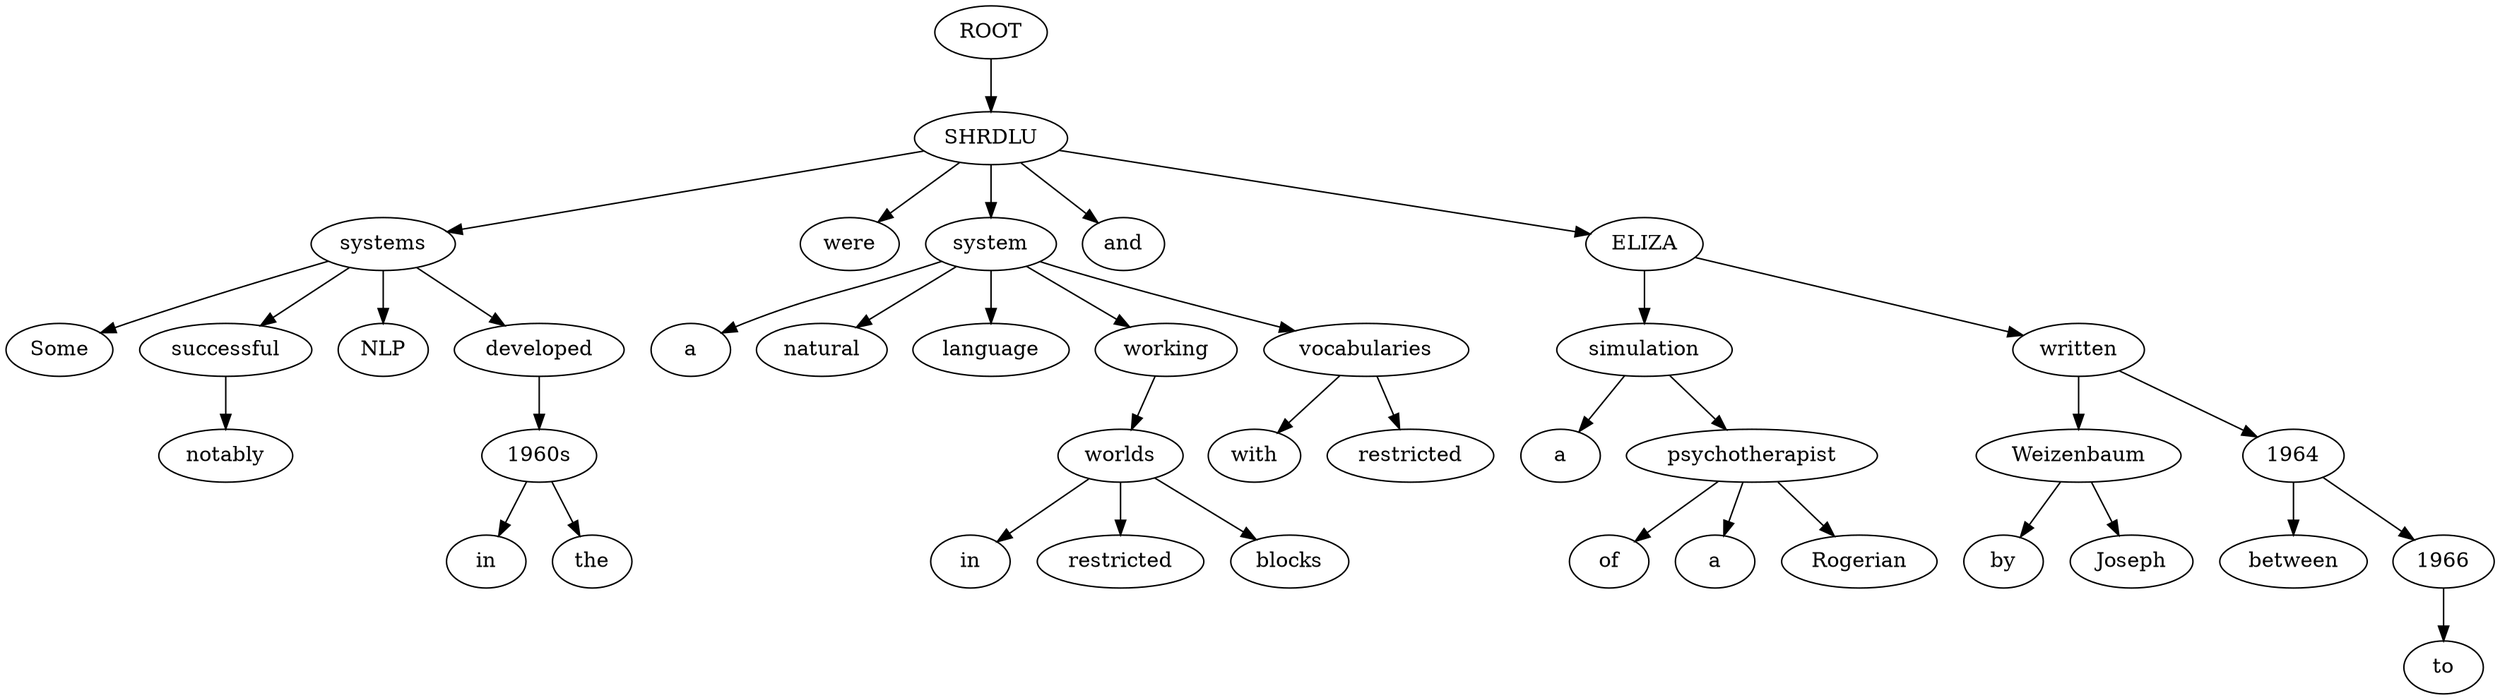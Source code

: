 digraph graph9 {
	node0 [label="ROOT"];
	node1 [label="Some"];
	node2 [label="notably"];
	node3 [label="successful"];
	node4 [label="NLP"];
	node5 [label="systems"];
	node6 [label="developed"];
	node7 [label="in"];
	node8 [label="the"];
	node9 [label="1960s"];
	node10 [label="were"];
	node11 [label="SHRDLU"];
	node13 [label="a"];
	node14 [label="natural"];
	node15 [label="language"];
	node16 [label="system"];
	node17 [label="working"];
	node18 [label="in"];
	node19 [label="restricted"];
	node21 [label="blocks"];
	node22 [label="worlds"];
	node24 [label="with"];
	node25 [label="restricted"];
	node26 [label="vocabularies"];
	node28 [label="and"];
	node29 [label="ELIZA"];
	node31 [label="a"];
	node32 [label="simulation"];
	node33 [label="of"];
	node34 [label="a"];
	node35 [label="Rogerian"];
	node36 [label="psychotherapist"];
	node38 [label="written"];
	node39 [label="by"];
	node40 [label="Joseph"];
	node41 [label="Weizenbaum"];
	node42 [label="between"];
	node43 [label="1964"];
	node44 [label="to"];
	node45 [label="1966"];
	node0 -> node11;
	node5 -> node1;
	node3 -> node2;
	node5 -> node3;
	node5 -> node4;
	node11 -> node5;
	node5 -> node6;
	node9 -> node7;
	node9 -> node8;
	node6 -> node9;
	node11 -> node10;
	node16 -> node13;
	node16 -> node14;
	node16 -> node15;
	node11 -> node16;
	node16 -> node17;
	node22 -> node18;
	node22 -> node19;
	node22 -> node21;
	node17 -> node22;
	node26 -> node24;
	node26 -> node25;
	node16 -> node26;
	node11 -> node28;
	node11 -> node29;
	node32 -> node31;
	node29 -> node32;
	node36 -> node33;
	node36 -> node34;
	node36 -> node35;
	node32 -> node36;
	node29 -> node38;
	node41 -> node39;
	node41 -> node40;
	node38 -> node41;
	node43 -> node42;
	node38 -> node43;
	node45 -> node44;
	node43 -> node45;
}
